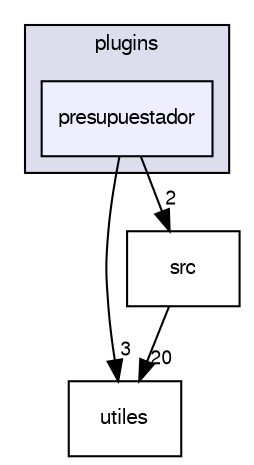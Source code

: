 digraph G {
  compound=true
  node [ fontsize=10, fontname="FreeSans"];
  edge [ labelfontsize=9, labelfontname="FreeSans"];
  subgraph clusterdir_2241d903d8b552fecd54d40d9c6f6ba2 {
    graph [ bgcolor="#ddddee", pencolor="black", label="plugins" fontname="FreeSans", fontsize=10, URL="dir_2241d903d8b552fecd54d40d9c6f6ba2.html"]
  dir_36fd3c264d272506dee214eadc0d7752 [shape=box, label="presupuestador", style="filled", fillcolor="#eeeeff", pencolor="black", URL="dir_36fd3c264d272506dee214eadc0d7752.html"];
  }
  dir_96dd5dfec6529fa71a74b9d6ee5ac519 [shape=box label="utiles" URL="dir_96dd5dfec6529fa71a74b9d6ee5ac519.html"];
  dir_a6a96f4101e30ef9cb693fc53f8c1212 [shape=box label="src" URL="dir_a6a96f4101e30ef9cb693fc53f8c1212.html"];
  dir_36fd3c264d272506dee214eadc0d7752->dir_96dd5dfec6529fa71a74b9d6ee5ac519 [headlabel="3", labeldistance=1.5 headhref="dir_000011_000004.html"];
  dir_36fd3c264d272506dee214eadc0d7752->dir_a6a96f4101e30ef9cb693fc53f8c1212 [headlabel="2", labeldistance=1.5 headhref="dir_000011_000016.html"];
  dir_a6a96f4101e30ef9cb693fc53f8c1212->dir_96dd5dfec6529fa71a74b9d6ee5ac519 [headlabel="20", labeldistance=1.5 headhref="dir_000016_000004.html"];
}
